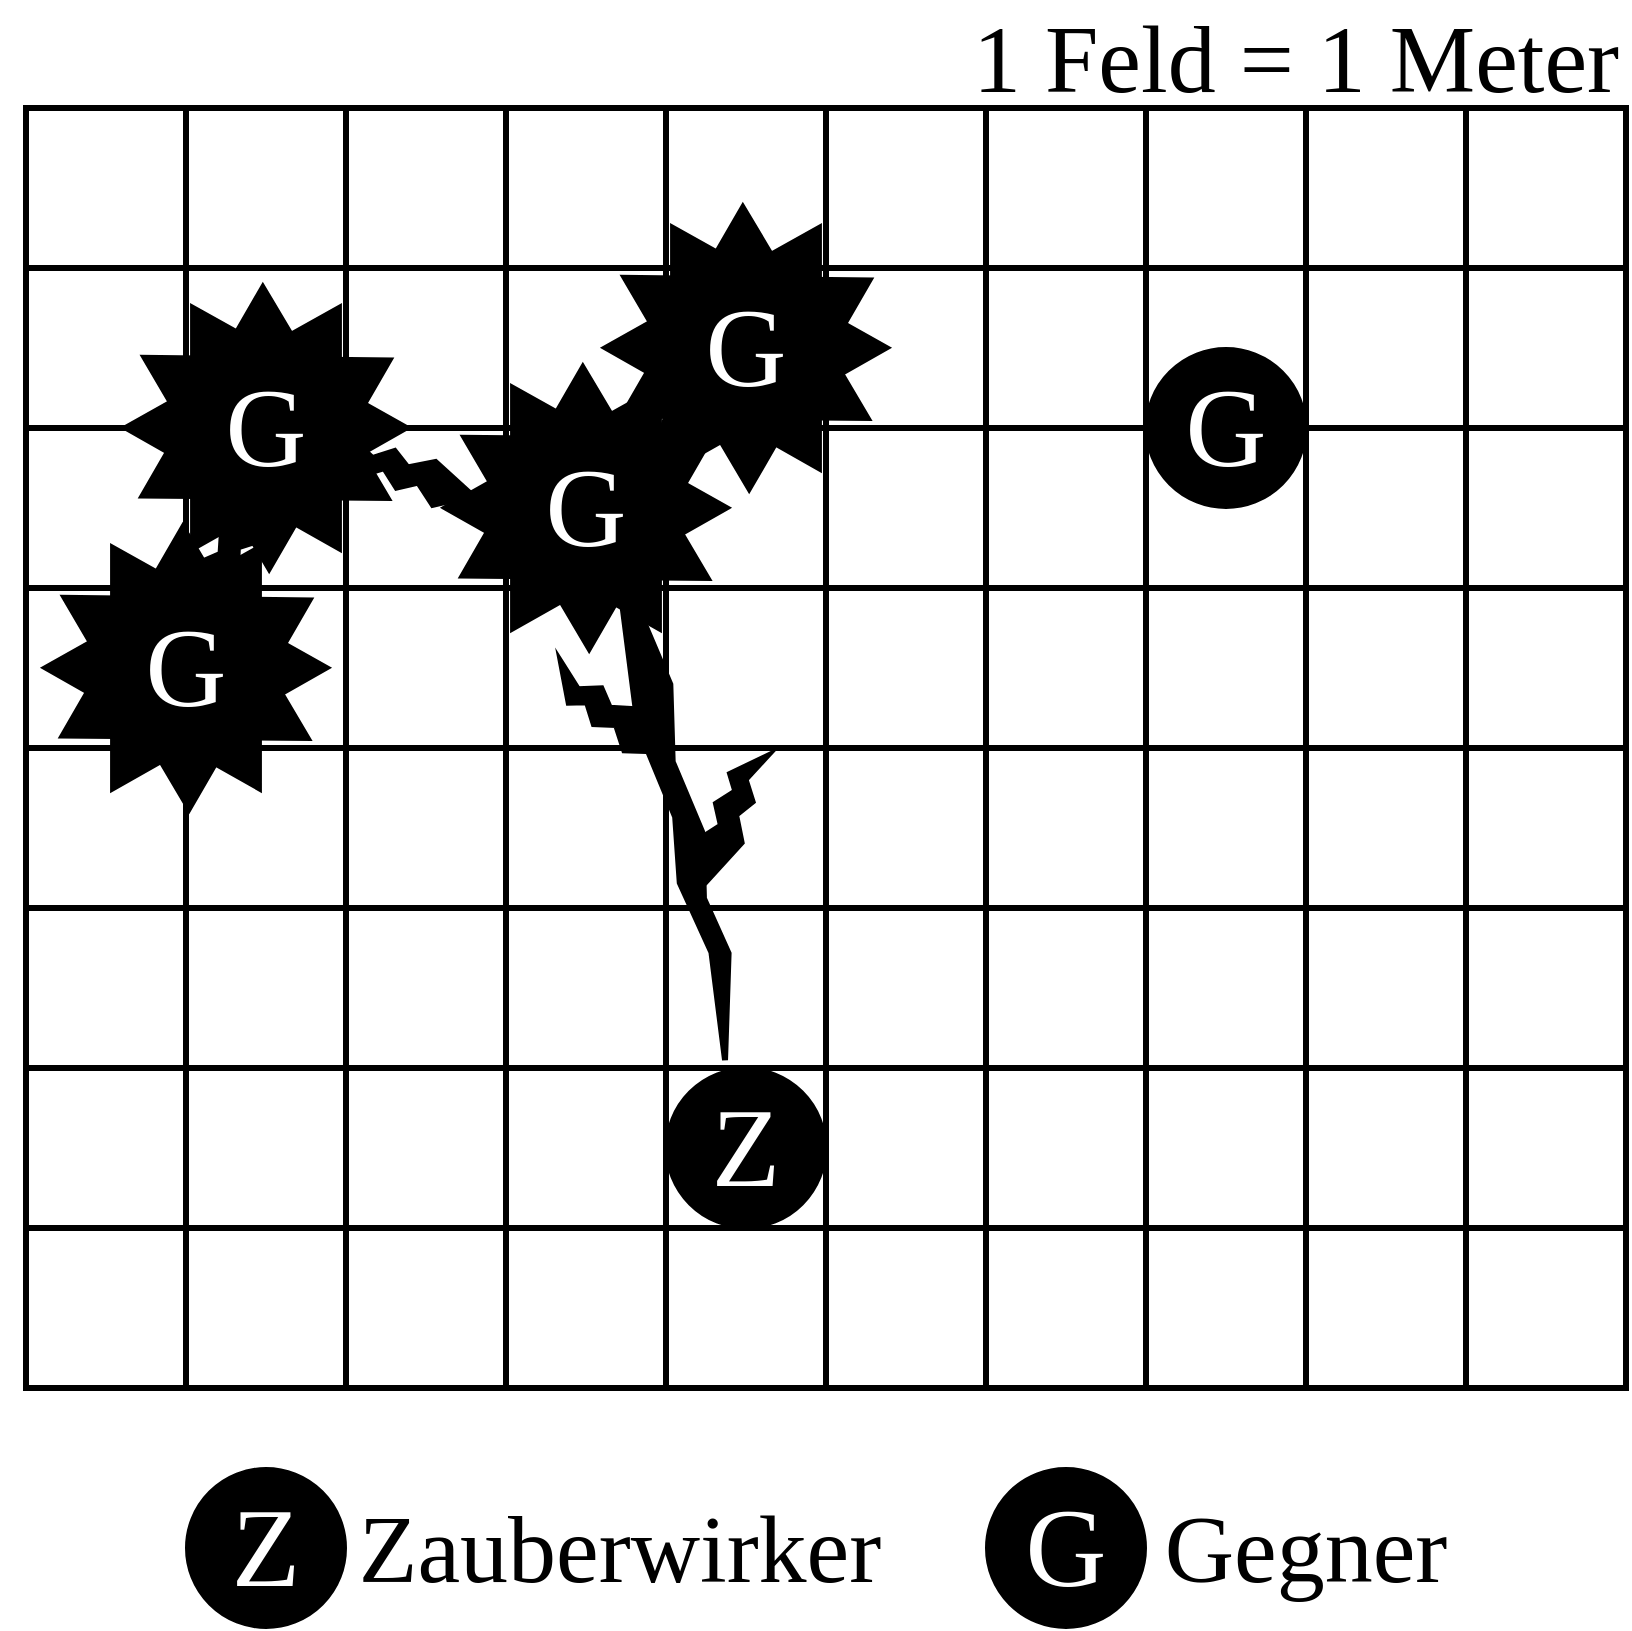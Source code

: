 <mxfile version="26.0.3">
  <diagram name="Seite-1" id="A4gNblZNWITiOXHvMiUl">
    <mxGraphModel dx="2531" dy="1569" grid="1" gridSize="10" guides="0" tooltips="1" connect="0" arrows="0" fold="1" page="1" pageScale="1" pageWidth="827" pageHeight="1169" math="0" shadow="0">
      <root>
        <mxCell id="0" />
        <mxCell id="1" parent="0" />
        <mxCell id="9slmkMod1WtGVNf_uEzw-1" value="" style="whiteSpace=wrap;html=1;aspect=fixed;strokeWidth=3;" vertex="1" parent="1">
          <mxGeometry x="80" y="160" width="80" height="80" as="geometry" />
        </mxCell>
        <mxCell id="9slmkMod1WtGVNf_uEzw-2" value="" style="whiteSpace=wrap;html=1;aspect=fixed;strokeWidth=3;" vertex="1" parent="1">
          <mxGeometry x="160" y="160" width="80" height="80" as="geometry" />
        </mxCell>
        <mxCell id="9slmkMod1WtGVNf_uEzw-3" value="" style="whiteSpace=wrap;html=1;aspect=fixed;strokeWidth=3;" vertex="1" parent="1">
          <mxGeometry x="240" y="160" width="80" height="80" as="geometry" />
        </mxCell>
        <mxCell id="9slmkMod1WtGVNf_uEzw-4" value="" style="whiteSpace=wrap;html=1;aspect=fixed;strokeWidth=3;" vertex="1" parent="1">
          <mxGeometry x="80" y="240" width="80" height="80" as="geometry" />
        </mxCell>
        <mxCell id="9slmkMod1WtGVNf_uEzw-5" value="" style="whiteSpace=wrap;html=1;aspect=fixed;strokeWidth=3;" vertex="1" parent="1">
          <mxGeometry x="160" y="240" width="80" height="80" as="geometry" />
        </mxCell>
        <mxCell id="9slmkMod1WtGVNf_uEzw-6" value="" style="whiteSpace=wrap;html=1;aspect=fixed;strokeWidth=3;" vertex="1" parent="1">
          <mxGeometry x="240" y="240" width="80" height="80" as="geometry" />
        </mxCell>
        <mxCell id="9slmkMod1WtGVNf_uEzw-13" value="" style="whiteSpace=wrap;html=1;aspect=fixed;strokeWidth=3;" vertex="1" parent="1">
          <mxGeometry x="80" y="320" width="80" height="80" as="geometry" />
        </mxCell>
        <mxCell id="9slmkMod1WtGVNf_uEzw-14" value="" style="whiteSpace=wrap;html=1;aspect=fixed;strokeWidth=3;" vertex="1" parent="1">
          <mxGeometry x="160" y="320" width="80" height="80" as="geometry" />
        </mxCell>
        <mxCell id="9slmkMod1WtGVNf_uEzw-15" value="" style="whiteSpace=wrap;html=1;aspect=fixed;strokeWidth=3;" vertex="1" parent="1">
          <mxGeometry x="240" y="320" width="80" height="80" as="geometry" />
        </mxCell>
        <mxCell id="9slmkMod1WtGVNf_uEzw-16" value="" style="whiteSpace=wrap;html=1;aspect=fixed;strokeWidth=3;" vertex="1" parent="1">
          <mxGeometry x="80" y="400" width="80" height="80" as="geometry" />
        </mxCell>
        <mxCell id="9slmkMod1WtGVNf_uEzw-17" value="" style="whiteSpace=wrap;html=1;aspect=fixed;strokeWidth=3;" vertex="1" parent="1">
          <mxGeometry x="160" y="400" width="80" height="80" as="geometry" />
        </mxCell>
        <mxCell id="9slmkMod1WtGVNf_uEzw-18" value="" style="whiteSpace=wrap;html=1;aspect=fixed;strokeWidth=3;" vertex="1" parent="1">
          <mxGeometry x="240" y="400" width="80" height="80" as="geometry" />
        </mxCell>
        <mxCell id="9slmkMod1WtGVNf_uEzw-19" value="" style="whiteSpace=wrap;html=1;aspect=fixed;strokeWidth=3;" vertex="1" parent="1">
          <mxGeometry x="80" y="480" width="80" height="80" as="geometry" />
        </mxCell>
        <mxCell id="9slmkMod1WtGVNf_uEzw-20" value="" style="whiteSpace=wrap;html=1;aspect=fixed;strokeWidth=3;" vertex="1" parent="1">
          <mxGeometry x="160" y="480" width="80" height="80" as="geometry" />
        </mxCell>
        <mxCell id="9slmkMod1WtGVNf_uEzw-21" value="" style="whiteSpace=wrap;html=1;aspect=fixed;strokeWidth=3;" vertex="1" parent="1">
          <mxGeometry x="240" y="480" width="80" height="80" as="geometry" />
        </mxCell>
        <mxCell id="9slmkMod1WtGVNf_uEzw-22" value="" style="whiteSpace=wrap;html=1;aspect=fixed;strokeWidth=3;" vertex="1" parent="1">
          <mxGeometry x="80" y="560" width="80" height="80" as="geometry" />
        </mxCell>
        <mxCell id="9slmkMod1WtGVNf_uEzw-23" value="" style="whiteSpace=wrap;html=1;aspect=fixed;strokeWidth=3;" vertex="1" parent="1">
          <mxGeometry x="160" y="560" width="80" height="80" as="geometry" />
        </mxCell>
        <mxCell id="9slmkMod1WtGVNf_uEzw-24" value="" style="whiteSpace=wrap;html=1;aspect=fixed;strokeWidth=3;" vertex="1" parent="1">
          <mxGeometry x="240" y="560" width="80" height="80" as="geometry" />
        </mxCell>
        <mxCell id="9slmkMod1WtGVNf_uEzw-25" value="" style="whiteSpace=wrap;html=1;aspect=fixed;strokeWidth=3;" vertex="1" parent="1">
          <mxGeometry x="80" y="640" width="80" height="80" as="geometry" />
        </mxCell>
        <mxCell id="9slmkMod1WtGVNf_uEzw-26" value="" style="whiteSpace=wrap;html=1;aspect=fixed;strokeWidth=3;" vertex="1" parent="1">
          <mxGeometry x="160" y="640" width="80" height="80" as="geometry" />
        </mxCell>
        <mxCell id="9slmkMod1WtGVNf_uEzw-27" value="" style="whiteSpace=wrap;html=1;aspect=fixed;strokeWidth=3;" vertex="1" parent="1">
          <mxGeometry x="240" y="640" width="80" height="80" as="geometry" />
        </mxCell>
        <mxCell id="9slmkMod1WtGVNf_uEzw-28" value="" style="whiteSpace=wrap;html=1;aspect=fixed;strokeWidth=3;" vertex="1" parent="1">
          <mxGeometry x="80" y="720" width="80" height="80" as="geometry" />
        </mxCell>
        <mxCell id="9slmkMod1WtGVNf_uEzw-29" value="" style="whiteSpace=wrap;html=1;aspect=fixed;strokeWidth=3;" vertex="1" parent="1">
          <mxGeometry x="160" y="720" width="80" height="80" as="geometry" />
        </mxCell>
        <mxCell id="9slmkMod1WtGVNf_uEzw-30" value="" style="whiteSpace=wrap;html=1;aspect=fixed;strokeWidth=3;" vertex="1" parent="1">
          <mxGeometry x="240" y="720" width="80" height="80" as="geometry" />
        </mxCell>
        <mxCell id="9slmkMod1WtGVNf_uEzw-124" value="&lt;font face=&quot;Times New Roman&quot; style=&quot;color: light-dark(rgb(255, 255, 255), rgb(237, 237, 237)); font-size: 56px;&quot;&gt;Z&lt;/font&gt;" style="ellipse;whiteSpace=wrap;html=1;aspect=fixed;fillStyle=solid;fillColor=#000000;" vertex="1" parent="1">
          <mxGeometry x="160" y="840" width="80" height="80" as="geometry" />
        </mxCell>
        <mxCell id="9slmkMod1WtGVNf_uEzw-125" value="&lt;font face=&quot;Times New Roman&quot; style=&quot;color: light-dark(rgb(255, 255, 255), rgb(237, 237, 237)); font-size: 56px;&quot;&gt;G&lt;/font&gt;" style="ellipse;whiteSpace=wrap;html=1;aspect=fixed;fillStyle=solid;fillColor=#000000;" vertex="1" parent="1">
          <mxGeometry x="560" y="840" width="80" height="80" as="geometry" />
        </mxCell>
        <mxCell id="9slmkMod1WtGVNf_uEzw-129" value="&lt;font style=&quot;font-size: 48px;&quot; face=&quot;Times New Roman&quot;&gt;Zauberwirker&lt;/font&gt;" style="text;html=1;align=center;verticalAlign=middle;whiteSpace=wrap;rounded=0;" vertex="1" parent="1">
          <mxGeometry x="347" y="865" width="60" height="30" as="geometry" />
        </mxCell>
        <mxCell id="9slmkMod1WtGVNf_uEzw-130" value="&lt;font style=&quot;font-size: 48px;&quot; face=&quot;Times New Roman&quot;&gt;Gegner&lt;/font&gt;" style="text;html=1;align=center;verticalAlign=middle;whiteSpace=wrap;rounded=0;" vertex="1" parent="1">
          <mxGeometry x="690" y="865" width="60" height="30" as="geometry" />
        </mxCell>
        <mxCell id="9slmkMod1WtGVNf_uEzw-133" value="" style="whiteSpace=wrap;html=1;aspect=fixed;strokeWidth=3;" vertex="1" parent="1">
          <mxGeometry x="320" y="160" width="80" height="80" as="geometry" />
        </mxCell>
        <mxCell id="9slmkMod1WtGVNf_uEzw-134" value="" style="whiteSpace=wrap;html=1;aspect=fixed;strokeWidth=3;" vertex="1" parent="1">
          <mxGeometry x="400" y="160" width="80" height="80" as="geometry" />
        </mxCell>
        <mxCell id="9slmkMod1WtGVNf_uEzw-135" value="" style="whiteSpace=wrap;html=1;aspect=fixed;strokeWidth=3;" vertex="1" parent="1">
          <mxGeometry x="480" y="160" width="80" height="80" as="geometry" />
        </mxCell>
        <mxCell id="9slmkMod1WtGVNf_uEzw-136" value="" style="whiteSpace=wrap;html=1;aspect=fixed;strokeWidth=3;" vertex="1" parent="1">
          <mxGeometry x="320" y="240" width="80" height="80" as="geometry" />
        </mxCell>
        <mxCell id="9slmkMod1WtGVNf_uEzw-137" value="" style="whiteSpace=wrap;html=1;aspect=fixed;strokeWidth=3;" vertex="1" parent="1">
          <mxGeometry x="400" y="240" width="80" height="80" as="geometry" />
        </mxCell>
        <mxCell id="9slmkMod1WtGVNf_uEzw-138" value="" style="whiteSpace=wrap;html=1;aspect=fixed;strokeWidth=3;" vertex="1" parent="1">
          <mxGeometry x="480" y="240" width="80" height="80" as="geometry" />
        </mxCell>
        <mxCell id="9slmkMod1WtGVNf_uEzw-139" value="" style="whiteSpace=wrap;html=1;aspect=fixed;strokeWidth=3;" vertex="1" parent="1">
          <mxGeometry x="320" y="320" width="80" height="80" as="geometry" />
        </mxCell>
        <mxCell id="9slmkMod1WtGVNf_uEzw-140" value="" style="whiteSpace=wrap;html=1;aspect=fixed;strokeWidth=3;" vertex="1" parent="1">
          <mxGeometry x="400" y="320" width="80" height="80" as="geometry" />
        </mxCell>
        <mxCell id="9slmkMod1WtGVNf_uEzw-141" value="" style="whiteSpace=wrap;html=1;aspect=fixed;strokeWidth=3;" vertex="1" parent="1">
          <mxGeometry x="480" y="320" width="80" height="80" as="geometry" />
        </mxCell>
        <mxCell id="9slmkMod1WtGVNf_uEzw-142" value="" style="whiteSpace=wrap;html=1;aspect=fixed;strokeWidth=3;" vertex="1" parent="1">
          <mxGeometry x="320" y="400" width="80" height="80" as="geometry" />
        </mxCell>
        <mxCell id="9slmkMod1WtGVNf_uEzw-143" value="" style="whiteSpace=wrap;html=1;aspect=fixed;strokeWidth=3;" vertex="1" parent="1">
          <mxGeometry x="400" y="400" width="80" height="80" as="geometry" />
        </mxCell>
        <mxCell id="9slmkMod1WtGVNf_uEzw-144" value="" style="whiteSpace=wrap;html=1;aspect=fixed;strokeWidth=3;" vertex="1" parent="1">
          <mxGeometry x="480" y="400" width="80" height="80" as="geometry" />
        </mxCell>
        <mxCell id="9slmkMod1WtGVNf_uEzw-145" value="" style="whiteSpace=wrap;html=1;aspect=fixed;strokeWidth=3;" vertex="1" parent="1">
          <mxGeometry x="320" y="480" width="80" height="80" as="geometry" />
        </mxCell>
        <mxCell id="9slmkMod1WtGVNf_uEzw-146" value="" style="whiteSpace=wrap;html=1;aspect=fixed;strokeWidth=3;" vertex="1" parent="1">
          <mxGeometry x="400" y="480" width="80" height="80" as="geometry" />
        </mxCell>
        <mxCell id="9slmkMod1WtGVNf_uEzw-147" value="" style="whiteSpace=wrap;html=1;aspect=fixed;strokeWidth=3;" vertex="1" parent="1">
          <mxGeometry x="480" y="480" width="80" height="80" as="geometry" />
        </mxCell>
        <mxCell id="9slmkMod1WtGVNf_uEzw-148" value="" style="whiteSpace=wrap;html=1;aspect=fixed;strokeWidth=3;" vertex="1" parent="1">
          <mxGeometry x="320" y="560" width="80" height="80" as="geometry" />
        </mxCell>
        <mxCell id="9slmkMod1WtGVNf_uEzw-149" value="" style="whiteSpace=wrap;html=1;aspect=fixed;strokeWidth=3;" vertex="1" parent="1">
          <mxGeometry x="400" y="560" width="80" height="80" as="geometry" />
        </mxCell>
        <mxCell id="9slmkMod1WtGVNf_uEzw-150" value="" style="whiteSpace=wrap;html=1;aspect=fixed;strokeWidth=3;" vertex="1" parent="1">
          <mxGeometry x="480" y="560" width="80" height="80" as="geometry" />
        </mxCell>
        <mxCell id="9slmkMod1WtGVNf_uEzw-151" value="" style="whiteSpace=wrap;html=1;aspect=fixed;strokeWidth=3;" vertex="1" parent="1">
          <mxGeometry x="320" y="640" width="80" height="80" as="geometry" />
        </mxCell>
        <mxCell id="9slmkMod1WtGVNf_uEzw-152" value="" style="whiteSpace=wrap;html=1;aspect=fixed;strokeWidth=3;" vertex="1" parent="1">
          <mxGeometry x="400" y="640" width="80" height="80" as="geometry" />
        </mxCell>
        <mxCell id="9slmkMod1WtGVNf_uEzw-153" value="" style="whiteSpace=wrap;html=1;aspect=fixed;strokeWidth=3;" vertex="1" parent="1">
          <mxGeometry x="480" y="640" width="80" height="80" as="geometry" />
        </mxCell>
        <mxCell id="9slmkMod1WtGVNf_uEzw-154" value="" style="whiteSpace=wrap;html=1;aspect=fixed;strokeWidth=3;" vertex="1" parent="1">
          <mxGeometry x="320" y="720" width="80" height="80" as="geometry" />
        </mxCell>
        <mxCell id="9slmkMod1WtGVNf_uEzw-155" value="" style="whiteSpace=wrap;html=1;aspect=fixed;strokeWidth=3;" vertex="1" parent="1">
          <mxGeometry x="400" y="720" width="80" height="80" as="geometry" />
        </mxCell>
        <mxCell id="9slmkMod1WtGVNf_uEzw-156" value="" style="whiteSpace=wrap;html=1;aspect=fixed;strokeWidth=3;" vertex="1" parent="1">
          <mxGeometry x="480" y="720" width="80" height="80" as="geometry" />
        </mxCell>
        <mxCell id="9slmkMod1WtGVNf_uEzw-157" value="" style="whiteSpace=wrap;html=1;aspect=fixed;strokeWidth=3;" vertex="1" parent="1">
          <mxGeometry x="560" y="160" width="80" height="80" as="geometry" />
        </mxCell>
        <mxCell id="9slmkMod1WtGVNf_uEzw-158" value="" style="whiteSpace=wrap;html=1;aspect=fixed;strokeWidth=3;" vertex="1" parent="1">
          <mxGeometry x="640" y="160" width="80" height="80" as="geometry" />
        </mxCell>
        <mxCell id="9slmkMod1WtGVNf_uEzw-159" value="" style="whiteSpace=wrap;html=1;aspect=fixed;strokeWidth=3;" vertex="1" parent="1">
          <mxGeometry x="720" y="160" width="80" height="80" as="geometry" />
        </mxCell>
        <mxCell id="9slmkMod1WtGVNf_uEzw-160" value="" style="whiteSpace=wrap;html=1;aspect=fixed;strokeWidth=3;" vertex="1" parent="1">
          <mxGeometry x="560" y="240" width="80" height="80" as="geometry" />
        </mxCell>
        <mxCell id="9slmkMod1WtGVNf_uEzw-161" value="" style="whiteSpace=wrap;html=1;aspect=fixed;strokeWidth=3;" vertex="1" parent="1">
          <mxGeometry x="640" y="240" width="80" height="80" as="geometry" />
        </mxCell>
        <mxCell id="9slmkMod1WtGVNf_uEzw-162" value="" style="whiteSpace=wrap;html=1;aspect=fixed;strokeWidth=3;" vertex="1" parent="1">
          <mxGeometry x="720" y="240" width="80" height="80" as="geometry" />
        </mxCell>
        <mxCell id="9slmkMod1WtGVNf_uEzw-163" value="" style="whiteSpace=wrap;html=1;aspect=fixed;strokeWidth=3;" vertex="1" parent="1">
          <mxGeometry x="560" y="320" width="80" height="80" as="geometry" />
        </mxCell>
        <mxCell id="9slmkMod1WtGVNf_uEzw-164" value="" style="whiteSpace=wrap;html=1;aspect=fixed;strokeWidth=3;" vertex="1" parent="1">
          <mxGeometry x="640" y="320" width="80" height="80" as="geometry" />
        </mxCell>
        <mxCell id="9slmkMod1WtGVNf_uEzw-165" value="" style="whiteSpace=wrap;html=1;aspect=fixed;strokeWidth=3;" vertex="1" parent="1">
          <mxGeometry x="720" y="320" width="80" height="80" as="geometry" />
        </mxCell>
        <mxCell id="9slmkMod1WtGVNf_uEzw-166" value="" style="whiteSpace=wrap;html=1;aspect=fixed;strokeWidth=3;" vertex="1" parent="1">
          <mxGeometry x="560" y="400" width="80" height="80" as="geometry" />
        </mxCell>
        <mxCell id="9slmkMod1WtGVNf_uEzw-167" value="" style="whiteSpace=wrap;html=1;aspect=fixed;strokeWidth=3;" vertex="1" parent="1">
          <mxGeometry x="640" y="400" width="80" height="80" as="geometry" />
        </mxCell>
        <mxCell id="9slmkMod1WtGVNf_uEzw-168" value="" style="whiteSpace=wrap;html=1;aspect=fixed;strokeWidth=3;" vertex="1" parent="1">
          <mxGeometry x="720" y="400" width="80" height="80" as="geometry" />
        </mxCell>
        <mxCell id="9slmkMod1WtGVNf_uEzw-169" value="" style="whiteSpace=wrap;html=1;aspect=fixed;strokeWidth=3;" vertex="1" parent="1">
          <mxGeometry x="560" y="480" width="80" height="80" as="geometry" />
        </mxCell>
        <mxCell id="9slmkMod1WtGVNf_uEzw-170" value="" style="whiteSpace=wrap;html=1;aspect=fixed;strokeWidth=3;" vertex="1" parent="1">
          <mxGeometry x="640" y="480" width="80" height="80" as="geometry" />
        </mxCell>
        <mxCell id="9slmkMod1WtGVNf_uEzw-171" value="" style="whiteSpace=wrap;html=1;aspect=fixed;strokeWidth=3;" vertex="1" parent="1">
          <mxGeometry x="720" y="480" width="80" height="80" as="geometry" />
        </mxCell>
        <mxCell id="9slmkMod1WtGVNf_uEzw-172" value="" style="whiteSpace=wrap;html=1;aspect=fixed;strokeWidth=3;" vertex="1" parent="1">
          <mxGeometry x="560" y="560" width="80" height="80" as="geometry" />
        </mxCell>
        <mxCell id="9slmkMod1WtGVNf_uEzw-173" value="" style="whiteSpace=wrap;html=1;aspect=fixed;strokeWidth=3;" vertex="1" parent="1">
          <mxGeometry x="640" y="560" width="80" height="80" as="geometry" />
        </mxCell>
        <mxCell id="9slmkMod1WtGVNf_uEzw-174" value="" style="whiteSpace=wrap;html=1;aspect=fixed;strokeWidth=3;" vertex="1" parent="1">
          <mxGeometry x="720" y="560" width="80" height="80" as="geometry" />
        </mxCell>
        <mxCell id="9slmkMod1WtGVNf_uEzw-175" value="" style="whiteSpace=wrap;html=1;aspect=fixed;strokeWidth=3;" vertex="1" parent="1">
          <mxGeometry x="560" y="640" width="80" height="80" as="geometry" />
        </mxCell>
        <mxCell id="9slmkMod1WtGVNf_uEzw-176" value="" style="whiteSpace=wrap;html=1;aspect=fixed;strokeWidth=3;" vertex="1" parent="1">
          <mxGeometry x="640" y="640" width="80" height="80" as="geometry" />
        </mxCell>
        <mxCell id="9slmkMod1WtGVNf_uEzw-177" value="" style="whiteSpace=wrap;html=1;aspect=fixed;strokeWidth=3;" vertex="1" parent="1">
          <mxGeometry x="720" y="640" width="80" height="80" as="geometry" />
        </mxCell>
        <mxCell id="9slmkMod1WtGVNf_uEzw-178" value="" style="whiteSpace=wrap;html=1;aspect=fixed;strokeWidth=3;" vertex="1" parent="1">
          <mxGeometry x="560" y="720" width="80" height="80" as="geometry" />
        </mxCell>
        <mxCell id="9slmkMod1WtGVNf_uEzw-179" value="" style="whiteSpace=wrap;html=1;aspect=fixed;strokeWidth=3;" vertex="1" parent="1">
          <mxGeometry x="640" y="720" width="80" height="80" as="geometry" />
        </mxCell>
        <mxCell id="9slmkMod1WtGVNf_uEzw-180" value="" style="whiteSpace=wrap;html=1;aspect=fixed;strokeWidth=3;" vertex="1" parent="1">
          <mxGeometry x="720" y="720" width="80" height="80" as="geometry" />
        </mxCell>
        <mxCell id="9slmkMod1WtGVNf_uEzw-181" value="" style="whiteSpace=wrap;html=1;aspect=fixed;strokeWidth=3;" vertex="1" parent="1">
          <mxGeometry x="800" y="160" width="80" height="80" as="geometry" />
        </mxCell>
        <mxCell id="9slmkMod1WtGVNf_uEzw-184" value="" style="whiteSpace=wrap;html=1;aspect=fixed;strokeWidth=3;" vertex="1" parent="1">
          <mxGeometry x="800" y="240" width="80" height="80" as="geometry" />
        </mxCell>
        <mxCell id="9slmkMod1WtGVNf_uEzw-187" value="" style="whiteSpace=wrap;html=1;aspect=fixed;strokeWidth=3;" vertex="1" parent="1">
          <mxGeometry x="800" y="320" width="80" height="80" as="geometry" />
        </mxCell>
        <mxCell id="9slmkMod1WtGVNf_uEzw-190" value="" style="whiteSpace=wrap;html=1;aspect=fixed;strokeWidth=3;" vertex="1" parent="1">
          <mxGeometry x="800" y="400" width="80" height="80" as="geometry" />
        </mxCell>
        <mxCell id="9slmkMod1WtGVNf_uEzw-193" value="" style="whiteSpace=wrap;html=1;aspect=fixed;strokeWidth=3;" vertex="1" parent="1">
          <mxGeometry x="800" y="480" width="80" height="80" as="geometry" />
        </mxCell>
        <mxCell id="9slmkMod1WtGVNf_uEzw-196" value="" style="whiteSpace=wrap;html=1;aspect=fixed;strokeWidth=3;" vertex="1" parent="1">
          <mxGeometry x="800" y="560" width="80" height="80" as="geometry" />
        </mxCell>
        <mxCell id="9slmkMod1WtGVNf_uEzw-199" value="" style="whiteSpace=wrap;html=1;aspect=fixed;strokeWidth=3;" vertex="1" parent="1">
          <mxGeometry x="800" y="640" width="80" height="80" as="geometry" />
        </mxCell>
        <mxCell id="9slmkMod1WtGVNf_uEzw-202" value="" style="whiteSpace=wrap;html=1;aspect=fixed;strokeWidth=3;" vertex="1" parent="1">
          <mxGeometry x="800" y="720" width="80" height="80" as="geometry" />
        </mxCell>
        <mxCell id="9slmkMod1WtGVNf_uEzw-205" value="&lt;font face=&quot;Times New Roman&quot; style=&quot;color: light-dark(rgb(255, 255, 255), rgb(237, 237, 237)); font-size: 56px;&quot;&gt;Z&lt;/font&gt;" style="ellipse;whiteSpace=wrap;html=1;aspect=fixed;fillStyle=solid;fillColor=#000000;" vertex="1" parent="1">
          <mxGeometry x="400" y="640" width="80" height="80" as="geometry" />
        </mxCell>
        <mxCell id="9slmkMod1WtGVNf_uEzw-210" value="&lt;font face=&quot;Times New Roman&quot; style=&quot;color: light-dark(rgb(255, 255, 255), rgb(237, 237, 237)); font-size: 56px;&quot;&gt;G&lt;/font&gt;" style="ellipse;whiteSpace=wrap;html=1;aspect=fixed;fillStyle=solid;fillColor=#000000;" vertex="1" parent="1">
          <mxGeometry x="640" y="280" width="80" height="80" as="geometry" />
        </mxCell>
        <mxCell id="9slmkMod1WtGVNf_uEzw-216" value="" style="verticalLabelPosition=bottom;verticalAlign=top;html=1;shape=mxgraph.basic.flash;rotation=-15;strokeWidth=3;fillColor=#000000;" vertex="1" parent="1">
          <mxGeometry x="395.84" y="380.3" width="22.22" height="257.33" as="geometry" />
        </mxCell>
        <mxCell id="9slmkMod1WtGVNf_uEzw-218" value="" style="verticalLabelPosition=bottom;verticalAlign=top;html=1;shape=mxgraph.basic.flash;rotation=-165;strokeWidth=3;fillColor=#000000;" vertex="1" parent="1">
          <mxGeometry x="420" y="480" width="22.22" height="67.33" as="geometry" />
        </mxCell>
        <mxCell id="9slmkMod1WtGVNf_uEzw-219" value="" style="verticalLabelPosition=bottom;verticalAlign=top;html=1;shape=mxgraph.basic.flash;rotation=120;strokeWidth=3;fillColor=#000000;" vertex="1" parent="1">
          <mxGeometry x="360" y="430" width="22.22" height="67.33" as="geometry" />
        </mxCell>
        <mxCell id="9slmkMod1WtGVNf_uEzw-220" value="" style="verticalLabelPosition=bottom;verticalAlign=top;html=1;shape=mxgraph.basic.6_point_star;strokeWidth=3;fillColor=#000000;" vertex="1" parent="1">
          <mxGeometry x="290" y="300" width="140" height="120" as="geometry" />
        </mxCell>
        <mxCell id="9slmkMod1WtGVNf_uEzw-221" value="" style="verticalLabelPosition=bottom;verticalAlign=top;html=1;shape=mxgraph.basic.6_point_star;strokeWidth=3;rotation=30;fillColor=#000000;" vertex="1" parent="1">
          <mxGeometry x="290" y="300" width="140" height="120" as="geometry" />
        </mxCell>
        <mxCell id="9slmkMod1WtGVNf_uEzw-222" value="&lt;font face=&quot;Times New Roman&quot; style=&quot;color: light-dark(rgb(255, 255, 255), rgb(237, 237, 237)); font-size: 56px;&quot;&gt;G&lt;/font&gt;" style="ellipse;whiteSpace=wrap;html=1;aspect=fixed;fillStyle=solid;fillColor=#000000;" vertex="1" parent="1">
          <mxGeometry x="320" y="320" width="80" height="80" as="geometry" />
        </mxCell>
        <mxCell id="9slmkMod1WtGVNf_uEzw-223" value="" style="verticalLabelPosition=bottom;verticalAlign=top;html=1;shape=mxgraph.basic.6_point_star;strokeWidth=3;fillColor=#000000;" vertex="1" parent="1">
          <mxGeometry x="370" y="220" width="140" height="120" as="geometry" />
        </mxCell>
        <mxCell id="9slmkMod1WtGVNf_uEzw-224" value="" style="verticalLabelPosition=bottom;verticalAlign=top;html=1;shape=mxgraph.basic.6_point_star;strokeWidth=3;rotation=30;fillColor=#000000;" vertex="1" parent="1">
          <mxGeometry x="370" y="220" width="140" height="120" as="geometry" />
        </mxCell>
        <mxCell id="9slmkMod1WtGVNf_uEzw-225" value="&lt;font face=&quot;Times New Roman&quot; style=&quot;color: light-dark(rgb(255, 255, 255), rgb(237, 237, 237)); font-size: 56px;&quot;&gt;G&lt;/font&gt;" style="ellipse;whiteSpace=wrap;html=1;aspect=fixed;fillStyle=solid;fillColor=#000000;" vertex="1" parent="1">
          <mxGeometry x="400" y="240" width="80" height="80" as="geometry" />
        </mxCell>
        <mxCell id="9slmkMod1WtGVNf_uEzw-226" value="" style="verticalLabelPosition=bottom;verticalAlign=top;html=1;shape=mxgraph.basic.6_point_star;strokeWidth=3;fillColor=#000000;" vertex="1" parent="1">
          <mxGeometry x="130" y="260" width="140" height="120" as="geometry" />
        </mxCell>
        <mxCell id="9slmkMod1WtGVNf_uEzw-227" value="" style="verticalLabelPosition=bottom;verticalAlign=top;html=1;shape=mxgraph.basic.6_point_star;strokeWidth=3;rotation=30;fillColor=#000000;" vertex="1" parent="1">
          <mxGeometry x="130" y="260" width="140" height="120" as="geometry" />
        </mxCell>
        <mxCell id="9slmkMod1WtGVNf_uEzw-228" value="&lt;font face=&quot;Times New Roman&quot; style=&quot;color: light-dark(rgb(255, 255, 255), rgb(237, 237, 237)); font-size: 56px;&quot;&gt;G&lt;/font&gt;" style="ellipse;whiteSpace=wrap;html=1;aspect=fixed;fillStyle=solid;fillColor=#000000;" vertex="1" parent="1">
          <mxGeometry x="160" y="280" width="80" height="80" as="geometry" />
        </mxCell>
        <mxCell id="9slmkMod1WtGVNf_uEzw-229" value="" style="verticalLabelPosition=bottom;verticalAlign=top;html=1;shape=mxgraph.basic.6_point_star;strokeWidth=3;fillColor=#000000;" vertex="1" parent="1">
          <mxGeometry x="90" y="380" width="140" height="120" as="geometry" />
        </mxCell>
        <mxCell id="9slmkMod1WtGVNf_uEzw-230" value="" style="verticalLabelPosition=bottom;verticalAlign=top;html=1;shape=mxgraph.basic.6_point_star;strokeWidth=3;rotation=30;fillColor=#000000;" vertex="1" parent="1">
          <mxGeometry x="90" y="380" width="140" height="120" as="geometry" />
        </mxCell>
        <mxCell id="9slmkMod1WtGVNf_uEzw-231" value="&lt;font face=&quot;Times New Roman&quot; style=&quot;color: light-dark(rgb(255, 255, 255), rgb(237, 237, 237)); font-size: 56px;&quot;&gt;G&lt;/font&gt;" style="ellipse;whiteSpace=wrap;html=1;aspect=fixed;fillStyle=solid;fillColor=#000000;" vertex="1" parent="1">
          <mxGeometry x="120" y="400" width="80" height="80" as="geometry" />
        </mxCell>
        <mxCell id="9slmkMod1WtGVNf_uEzw-232" value="" style="verticalLabelPosition=bottom;verticalAlign=top;html=1;shape=mxgraph.basic.flash;rotation=105;strokeWidth=3;fillColor=#000000;" vertex="1" parent="1">
          <mxGeometry x="260" y="310" width="22.22" height="67.33" as="geometry" />
        </mxCell>
        <mxCell id="9slmkMod1WtGVNf_uEzw-234" value="" style="verticalLabelPosition=bottom;verticalAlign=top;html=1;shape=mxgraph.basic.flash;rotation=30;strokeWidth=3;fillColor=#000000;" vertex="1" parent="1">
          <mxGeometry x="170" y="350" width="22.22" height="67.33" as="geometry" />
        </mxCell>
        <mxCell id="9slmkMod1WtGVNf_uEzw-235" value="" style="verticalLabelPosition=bottom;verticalAlign=top;html=1;shape=mxgraph.basic.flash;rotation=45;strokeWidth=3;fillColor=#000000;fontStyle=1" vertex="1" parent="1">
          <mxGeometry x="390" y="290" width="22.22" height="67.33" as="geometry" />
        </mxCell>
        <mxCell id="9slmkMod1WtGVNf_uEzw-237" value="&lt;font style=&quot;font-size: 48px;&quot; face=&quot;Times New Roman&quot;&gt;1 Feld = 1 Meter&lt;/font&gt;" style="text;html=1;align=center;verticalAlign=middle;whiteSpace=wrap;rounded=0;" vertex="1" parent="1">
          <mxGeometry x="550" y="120" width="330" height="30" as="geometry" />
        </mxCell>
      </root>
    </mxGraphModel>
  </diagram>
</mxfile>
